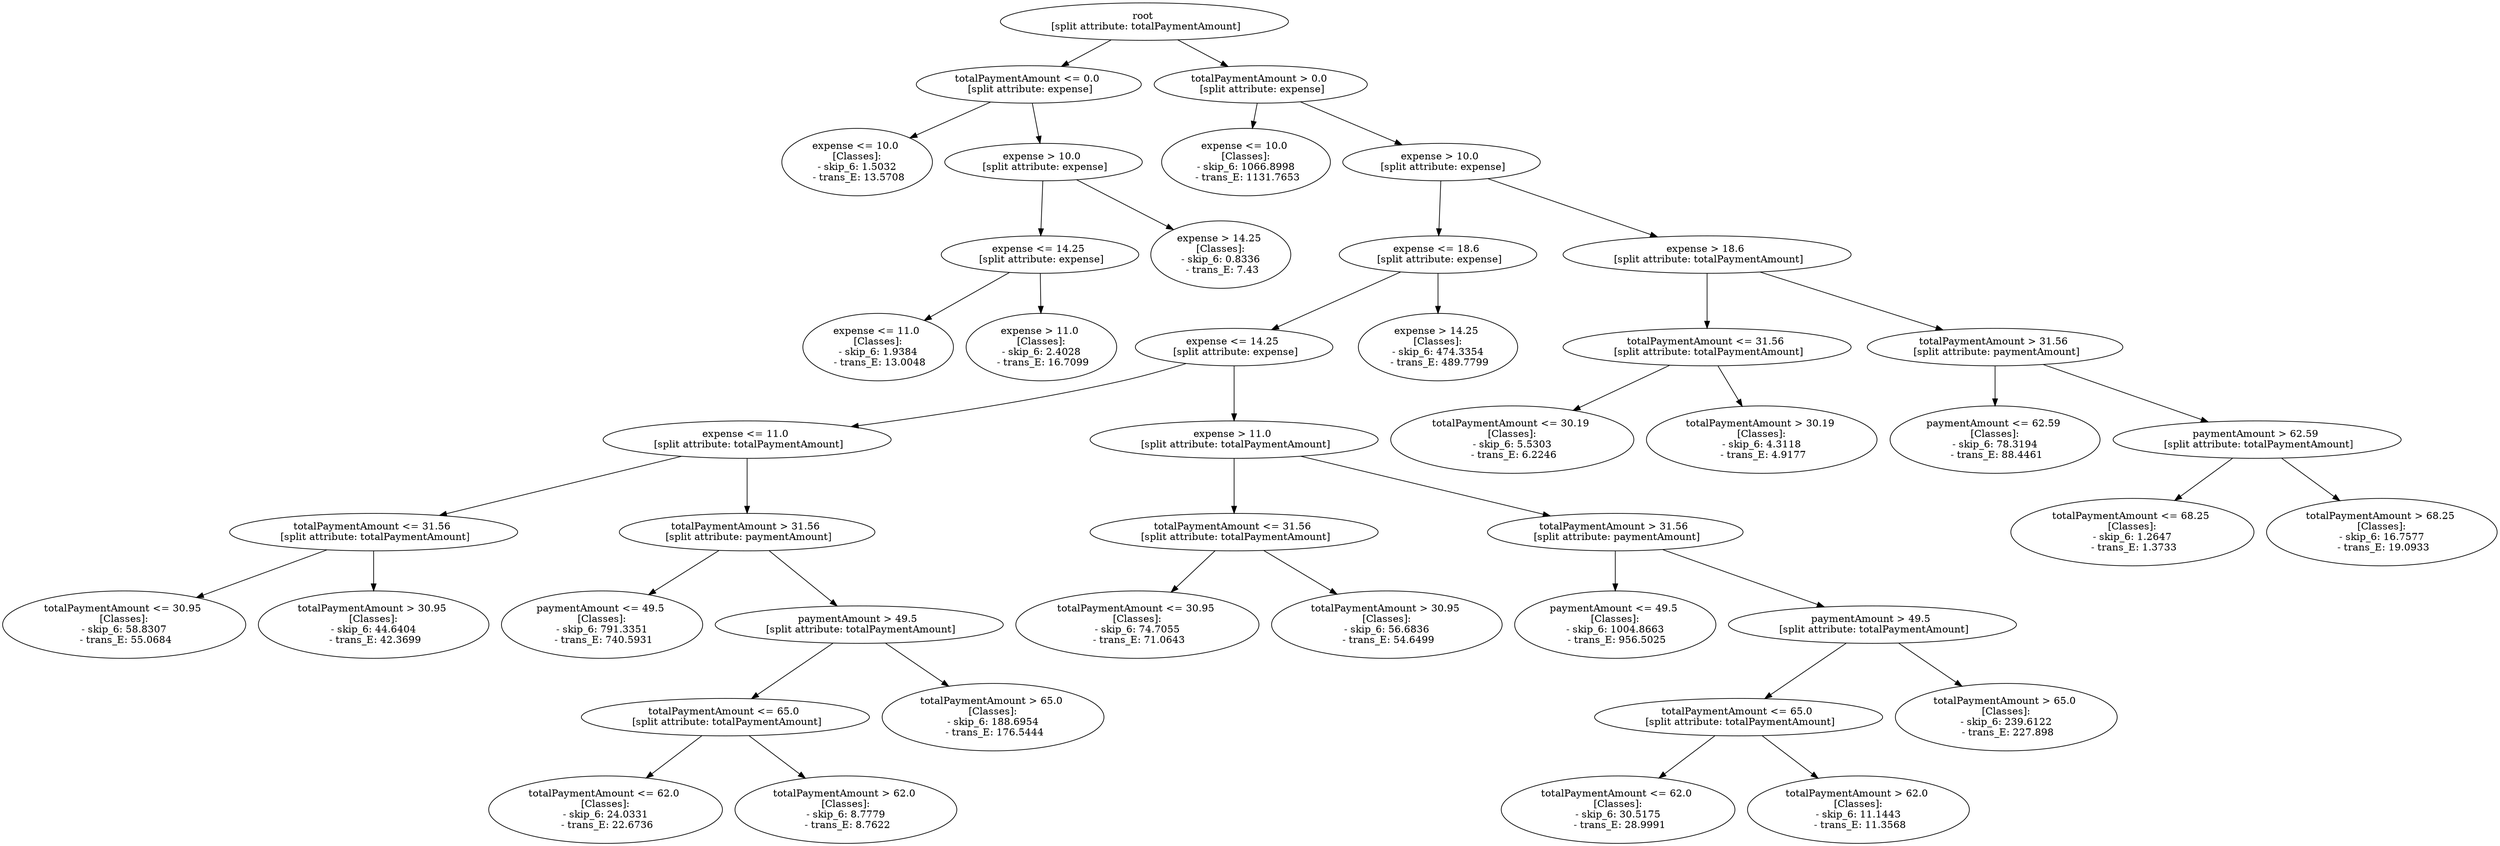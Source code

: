 // Road_Traffic_Fine_Management_Process-p_7-2
digraph "Road_Traffic_Fine_Management_Process-p_7-2" {
	"c533a743-bedd-4cd2-8bdf-c3a0269ee34a" [label="root 
 [split attribute: totalPaymentAmount]"]
	"819f2dc8-6b15-4531-b2c5-a243694e9ce9" [label="totalPaymentAmount <= 0.0 
 [split attribute: expense]"]
	"c533a743-bedd-4cd2-8bdf-c3a0269ee34a" -> "819f2dc8-6b15-4531-b2c5-a243694e9ce9"
	"5e178270-9ed7-4e3d-85a3-0fefc087adcc" [label="expense <= 10.0 
 [Classes]: 
 - skip_6: 1.5032 
 - trans_E: 13.5708"]
	"819f2dc8-6b15-4531-b2c5-a243694e9ce9" -> "5e178270-9ed7-4e3d-85a3-0fefc087adcc"
	"e6ee11a5-12ea-47ff-8392-3cf56d31d276" [label="expense > 10.0 
 [split attribute: expense]"]
	"819f2dc8-6b15-4531-b2c5-a243694e9ce9" -> "e6ee11a5-12ea-47ff-8392-3cf56d31d276"
	"7da685e1-e785-4d88-ae76-8219461b62b3" [label="expense <= 14.25 
 [split attribute: expense]"]
	"e6ee11a5-12ea-47ff-8392-3cf56d31d276" -> "7da685e1-e785-4d88-ae76-8219461b62b3"
	"a6ee625f-2077-40d9-95eb-384c5155036c" [label="expense <= 11.0 
 [Classes]: 
 - skip_6: 1.9384 
 - trans_E: 13.0048"]
	"7da685e1-e785-4d88-ae76-8219461b62b3" -> "a6ee625f-2077-40d9-95eb-384c5155036c"
	"1c15cb10-cfc0-44ff-9e82-0b0b77502520" [label="expense > 11.0 
 [Classes]: 
 - skip_6: 2.4028 
 - trans_E: 16.7099"]
	"7da685e1-e785-4d88-ae76-8219461b62b3" -> "1c15cb10-cfc0-44ff-9e82-0b0b77502520"
	"f29c66df-9380-453a-a5ee-b6f83cf547c3" [label="expense > 14.25 
 [Classes]: 
 - skip_6: 0.8336 
 - trans_E: 7.43"]
	"e6ee11a5-12ea-47ff-8392-3cf56d31d276" -> "f29c66df-9380-453a-a5ee-b6f83cf547c3"
	"24f11270-fd01-4746-9a23-0e8af893c38f" [label="totalPaymentAmount > 0.0 
 [split attribute: expense]"]
	"c533a743-bedd-4cd2-8bdf-c3a0269ee34a" -> "24f11270-fd01-4746-9a23-0e8af893c38f"
	"06124731-e400-46fc-a6a7-516e23fd14d1" [label="expense <= 10.0 
 [Classes]: 
 - skip_6: 1066.8998 
 - trans_E: 1131.7653"]
	"24f11270-fd01-4746-9a23-0e8af893c38f" -> "06124731-e400-46fc-a6a7-516e23fd14d1"
	"c069b5cd-21da-4b41-8bd1-5aca773f974f" [label="expense > 10.0 
 [split attribute: expense]"]
	"24f11270-fd01-4746-9a23-0e8af893c38f" -> "c069b5cd-21da-4b41-8bd1-5aca773f974f"
	"a02c95af-c97b-46d8-b89a-6aec1934453d" [label="expense <= 18.6 
 [split attribute: expense]"]
	"c069b5cd-21da-4b41-8bd1-5aca773f974f" -> "a02c95af-c97b-46d8-b89a-6aec1934453d"
	"f4726f5d-8ea6-47a3-8632-fd817dceda7d" [label="expense <= 14.25 
 [split attribute: expense]"]
	"a02c95af-c97b-46d8-b89a-6aec1934453d" -> "f4726f5d-8ea6-47a3-8632-fd817dceda7d"
	"230fb7e6-40f2-4669-8dcb-5c2d897294d1" [label="expense <= 11.0 
 [split attribute: totalPaymentAmount]"]
	"f4726f5d-8ea6-47a3-8632-fd817dceda7d" -> "230fb7e6-40f2-4669-8dcb-5c2d897294d1"
	"f577da46-cad3-4e0e-949d-0cfc1e4dba2e" [label="totalPaymentAmount <= 31.56 
 [split attribute: totalPaymentAmount]"]
	"230fb7e6-40f2-4669-8dcb-5c2d897294d1" -> "f577da46-cad3-4e0e-949d-0cfc1e4dba2e"
	"aa1848a5-82f8-4964-9ff8-225d9025f5d4" [label="totalPaymentAmount <= 30.95 
 [Classes]: 
 - skip_6: 58.8307 
 - trans_E: 55.0684"]
	"f577da46-cad3-4e0e-949d-0cfc1e4dba2e" -> "aa1848a5-82f8-4964-9ff8-225d9025f5d4"
	"7ca8b53e-7605-474e-b850-4998d255da02" [label="totalPaymentAmount > 30.95 
 [Classes]: 
 - skip_6: 44.6404 
 - trans_E: 42.3699"]
	"f577da46-cad3-4e0e-949d-0cfc1e4dba2e" -> "7ca8b53e-7605-474e-b850-4998d255da02"
	"a4419164-9089-46b1-b5ba-4d8faa940c87" [label="totalPaymentAmount > 31.56 
 [split attribute: paymentAmount]"]
	"230fb7e6-40f2-4669-8dcb-5c2d897294d1" -> "a4419164-9089-46b1-b5ba-4d8faa940c87"
	"c36dcc81-ce22-46e3-9f4f-4c50b71d3430" [label="paymentAmount <= 49.5 
 [Classes]: 
 - skip_6: 791.3351 
 - trans_E: 740.5931"]
	"a4419164-9089-46b1-b5ba-4d8faa940c87" -> "c36dcc81-ce22-46e3-9f4f-4c50b71d3430"
	"8b7abb44-c8aa-4074-a156-b562416d1e0f" [label="paymentAmount > 49.5 
 [split attribute: totalPaymentAmount]"]
	"a4419164-9089-46b1-b5ba-4d8faa940c87" -> "8b7abb44-c8aa-4074-a156-b562416d1e0f"
	"73c1c226-6576-4109-ba68-2b919396daf3" [label="totalPaymentAmount <= 65.0 
 [split attribute: totalPaymentAmount]"]
	"8b7abb44-c8aa-4074-a156-b562416d1e0f" -> "73c1c226-6576-4109-ba68-2b919396daf3"
	"acec44c9-1aa7-4faa-87b5-2f9849fe3012" [label="totalPaymentAmount <= 62.0 
 [Classes]: 
 - skip_6: 24.0331 
 - trans_E: 22.6736"]
	"73c1c226-6576-4109-ba68-2b919396daf3" -> "acec44c9-1aa7-4faa-87b5-2f9849fe3012"
	"6f0ad0a7-643e-4c81-9084-0b961d46b488" [label="totalPaymentAmount > 62.0 
 [Classes]: 
 - skip_6: 8.7779 
 - trans_E: 8.7622"]
	"73c1c226-6576-4109-ba68-2b919396daf3" -> "6f0ad0a7-643e-4c81-9084-0b961d46b488"
	"72536bd3-4c09-46a3-ab81-d241fa7afdef" [label="totalPaymentAmount > 65.0 
 [Classes]: 
 - skip_6: 188.6954 
 - trans_E: 176.5444"]
	"8b7abb44-c8aa-4074-a156-b562416d1e0f" -> "72536bd3-4c09-46a3-ab81-d241fa7afdef"
	"3e83e53d-bf97-4c74-b9f5-dcbcf741ce63" [label="expense > 11.0 
 [split attribute: totalPaymentAmount]"]
	"f4726f5d-8ea6-47a3-8632-fd817dceda7d" -> "3e83e53d-bf97-4c74-b9f5-dcbcf741ce63"
	"f17d9137-e518-4d10-87ed-b04e05725b84" [label="totalPaymentAmount <= 31.56 
 [split attribute: totalPaymentAmount]"]
	"3e83e53d-bf97-4c74-b9f5-dcbcf741ce63" -> "f17d9137-e518-4d10-87ed-b04e05725b84"
	"a1821fe2-c15f-42d7-8464-b3aca82376aa" [label="totalPaymentAmount <= 30.95 
 [Classes]: 
 - skip_6: 74.7055 
 - trans_E: 71.0643"]
	"f17d9137-e518-4d10-87ed-b04e05725b84" -> "a1821fe2-c15f-42d7-8464-b3aca82376aa"
	"de53e8ed-45e0-4a92-b58e-05dc5f3b57f7" [label="totalPaymentAmount > 30.95 
 [Classes]: 
 - skip_6: 56.6836 
 - trans_E: 54.6499"]
	"f17d9137-e518-4d10-87ed-b04e05725b84" -> "de53e8ed-45e0-4a92-b58e-05dc5f3b57f7"
	"42683c27-4412-4ac4-8ff5-fd638358f6b3" [label="totalPaymentAmount > 31.56 
 [split attribute: paymentAmount]"]
	"3e83e53d-bf97-4c74-b9f5-dcbcf741ce63" -> "42683c27-4412-4ac4-8ff5-fd638358f6b3"
	"81e8d6d2-0b67-4ac3-b0cf-9f3961589889" [label="paymentAmount <= 49.5 
 [Classes]: 
 - skip_6: 1004.8663 
 - trans_E: 956.5025"]
	"42683c27-4412-4ac4-8ff5-fd638358f6b3" -> "81e8d6d2-0b67-4ac3-b0cf-9f3961589889"
	"8bf239c4-a97a-4c33-8093-d91fccf9de1d" [label="paymentAmount > 49.5 
 [split attribute: totalPaymentAmount]"]
	"42683c27-4412-4ac4-8ff5-fd638358f6b3" -> "8bf239c4-a97a-4c33-8093-d91fccf9de1d"
	"c3f74d73-50f7-448a-b7a5-3f639f75635e" [label="totalPaymentAmount <= 65.0 
 [split attribute: totalPaymentAmount]"]
	"8bf239c4-a97a-4c33-8093-d91fccf9de1d" -> "c3f74d73-50f7-448a-b7a5-3f639f75635e"
	"5aa9ca29-3359-4fc6-b6e1-73f0487bec34" [label="totalPaymentAmount <= 62.0 
 [Classes]: 
 - skip_6: 30.5175 
 - trans_E: 28.9991"]
	"c3f74d73-50f7-448a-b7a5-3f639f75635e" -> "5aa9ca29-3359-4fc6-b6e1-73f0487bec34"
	"226488c5-e21e-4152-808b-737eb9a19eda" [label="totalPaymentAmount > 62.0 
 [Classes]: 
 - skip_6: 11.1443 
 - trans_E: 11.3568"]
	"c3f74d73-50f7-448a-b7a5-3f639f75635e" -> "226488c5-e21e-4152-808b-737eb9a19eda"
	"0349ce06-6e58-4575-b50d-5df38c77e447" [label="totalPaymentAmount > 65.0 
 [Classes]: 
 - skip_6: 239.6122 
 - trans_E: 227.898"]
	"8bf239c4-a97a-4c33-8093-d91fccf9de1d" -> "0349ce06-6e58-4575-b50d-5df38c77e447"
	"5a374a81-fd0f-4ebd-91a3-a048c9d63022" [label="expense > 14.25 
 [Classes]: 
 - skip_6: 474.3354 
 - trans_E: 489.7799"]
	"a02c95af-c97b-46d8-b89a-6aec1934453d" -> "5a374a81-fd0f-4ebd-91a3-a048c9d63022"
	"008f086d-21ab-43a1-b1e0-46f44c4c2d73" [label="expense > 18.6 
 [split attribute: totalPaymentAmount]"]
	"c069b5cd-21da-4b41-8bd1-5aca773f974f" -> "008f086d-21ab-43a1-b1e0-46f44c4c2d73"
	"5c1a7622-a046-449c-8df9-636572581c42" [label="totalPaymentAmount <= 31.56 
 [split attribute: totalPaymentAmount]"]
	"008f086d-21ab-43a1-b1e0-46f44c4c2d73" -> "5c1a7622-a046-449c-8df9-636572581c42"
	"f636d7c6-f532-4c0c-816e-45f7cc6cc08d" [label="totalPaymentAmount <= 30.19 
 [Classes]: 
 - skip_6: 5.5303 
 - trans_E: 6.2246"]
	"5c1a7622-a046-449c-8df9-636572581c42" -> "f636d7c6-f532-4c0c-816e-45f7cc6cc08d"
	"9d80014a-9862-4b4c-8a10-cb10029062ad" [label="totalPaymentAmount > 30.19 
 [Classes]: 
 - skip_6: 4.3118 
 - trans_E: 4.9177"]
	"5c1a7622-a046-449c-8df9-636572581c42" -> "9d80014a-9862-4b4c-8a10-cb10029062ad"
	"44814dff-957c-4f2c-8475-53b59bdfe1de" [label="totalPaymentAmount > 31.56 
 [split attribute: paymentAmount]"]
	"008f086d-21ab-43a1-b1e0-46f44c4c2d73" -> "44814dff-957c-4f2c-8475-53b59bdfe1de"
	"8fce8aaf-25d8-4432-b230-470efa7833ee" [label="paymentAmount <= 62.59 
 [Classes]: 
 - skip_6: 78.3194 
 - trans_E: 88.4461"]
	"44814dff-957c-4f2c-8475-53b59bdfe1de" -> "8fce8aaf-25d8-4432-b230-470efa7833ee"
	"78e51e1e-816c-42ac-8ff0-74673c3a780d" [label="paymentAmount > 62.59 
 [split attribute: totalPaymentAmount]"]
	"44814dff-957c-4f2c-8475-53b59bdfe1de" -> "78e51e1e-816c-42ac-8ff0-74673c3a780d"
	"44d47cba-f8e3-4cc0-9870-26197bc7732e" [label="totalPaymentAmount <= 68.25 
 [Classes]: 
 - skip_6: 1.2647 
 - trans_E: 1.3733"]
	"78e51e1e-816c-42ac-8ff0-74673c3a780d" -> "44d47cba-f8e3-4cc0-9870-26197bc7732e"
	"899ba423-8f0b-456d-9c4f-d93754cb98d6" [label="totalPaymentAmount > 68.25 
 [Classes]: 
 - skip_6: 16.7577 
 - trans_E: 19.0933"]
	"78e51e1e-816c-42ac-8ff0-74673c3a780d" -> "899ba423-8f0b-456d-9c4f-d93754cb98d6"
}

